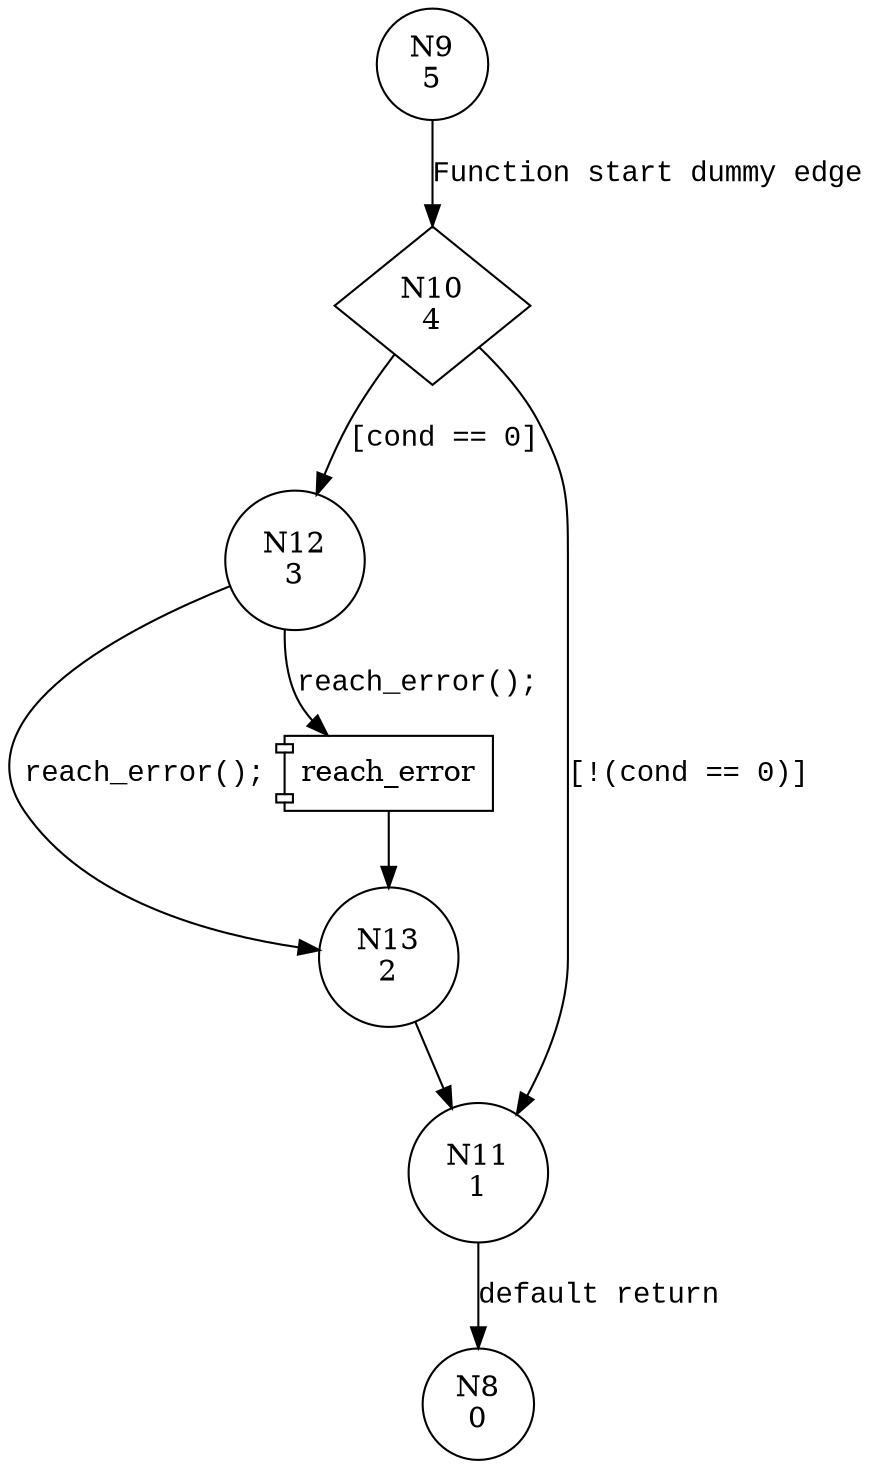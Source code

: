 digraph __VERIFIER_assert {
10 [shape="diamond" label="N10\n4"]
12 [shape="circle" label="N12\n3"]
11 [shape="circle" label="N11\n1"]
8 [shape="circle" label="N8\n0"]
13 [shape="circle" label="N13\n2"]
9 [shape="circle" label="N9\n5"]
10 -> 12 [label="[cond == 0]" fontname="Courier New"]
10 -> 11 [label="[!(cond == 0)]" fontname="Courier New"]
11 -> 8 [label="default return" fontname="Courier New"]
100002 [shape="component" label="reach_error"]
12 -> 100002 [label="reach_error();" fontname="Courier New"]
100002 -> 13 [label="" fontname="Courier New"]
12 -> 13 [label="reach_error();" fontname="Courier New"]
9 -> 10 [label="Function start dummy edge" fontname="Courier New"]
13 -> 11 [label="" fontname="Courier New"]
}